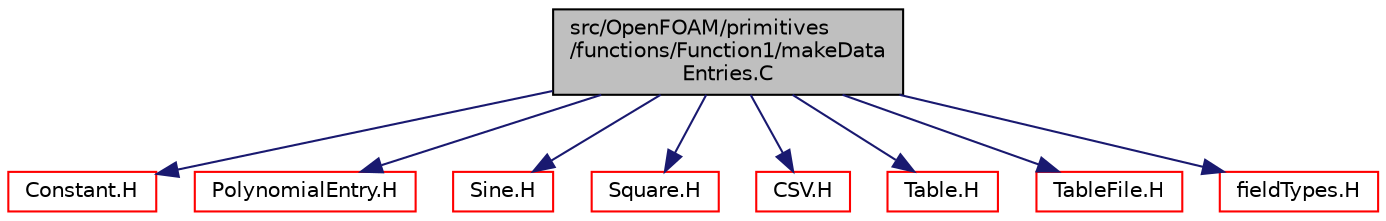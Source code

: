 digraph "src/OpenFOAM/primitives/functions/Function1/makeDataEntries.C"
{
  bgcolor="transparent";
  edge [fontname="Helvetica",fontsize="10",labelfontname="Helvetica",labelfontsize="10"];
  node [fontname="Helvetica",fontsize="10",shape=record];
  Node1 [label="src/OpenFOAM/primitives\l/functions/Function1/makeData\lEntries.C",height=0.2,width=0.4,color="black", fillcolor="grey75", style="filled", fontcolor="black"];
  Node1 -> Node2 [color="midnightblue",fontsize="10",style="solid",fontname="Helvetica"];
  Node2 [label="Constant.H",height=0.2,width=0.4,color="red",URL="$a09170.html"];
  Node1 -> Node3 [color="midnightblue",fontsize="10",style="solid",fontname="Helvetica"];
  Node3 [label="PolynomialEntry.H",height=0.2,width=0.4,color="red",URL="$a09179.html"];
  Node1 -> Node4 [color="midnightblue",fontsize="10",style="solid",fontname="Helvetica"];
  Node4 [label="Sine.H",height=0.2,width=0.4,color="red",URL="$a09181.html"];
  Node1 -> Node5 [color="midnightblue",fontsize="10",style="solid",fontname="Helvetica"];
  Node5 [label="Square.H",height=0.2,width=0.4,color="red",URL="$a09183.html"];
  Node1 -> Node6 [color="midnightblue",fontsize="10",style="solid",fontname="Helvetica"];
  Node6 [label="CSV.H",height=0.2,width=0.4,color="red",URL="$a09172.html"];
  Node1 -> Node7 [color="midnightblue",fontsize="10",style="solid",fontname="Helvetica"];
  Node7 [label="Table.H",height=0.2,width=0.4,color="red",URL="$a09185.html"];
  Node1 -> Node8 [color="midnightblue",fontsize="10",style="solid",fontname="Helvetica"];
  Node8 [label="TableFile.H",height=0.2,width=0.4,color="red",URL="$a09189.html"];
  Node1 -> Node9 [color="midnightblue",fontsize="10",style="solid",fontname="Helvetica"];
  Node9 [label="fieldTypes.H",height=0.2,width=0.4,color="red",URL="$a08280.html",tooltip="Include the header files for all the primitive types that Fields are instantiated for..."];
}
